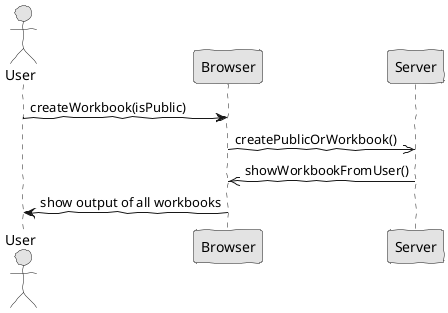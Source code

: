 @startuml  analysis.png
skinparam handwritten true
skinparam monochrome true
skinparam packageStyle rect
skinparam defaultFontName FG Virgil
skinparam shadowing false

actor User

User -> Browser : createWorkbook(isPublic)
Browser ->> Server : createPublicOrWorkbook()

Server ->> Browser : showWorkbookFromUser()
Browser -> User : show output of all workbooks

@enduml
